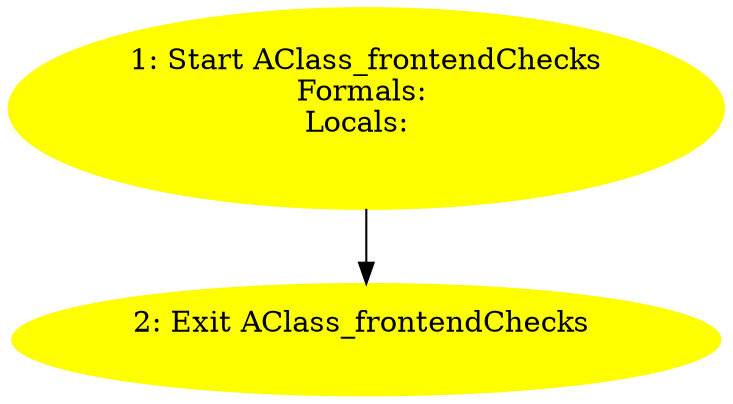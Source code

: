 digraph iCFG {
2 [label="2: Exit AClass_frontendChecks \n  " color=yellow style=filled]
	

1 [label="1: Start AClass_frontendChecks\nFormals: \nLocals:  \n  " color=yellow style=filled]
	

	 1 -> 2 ;
}
